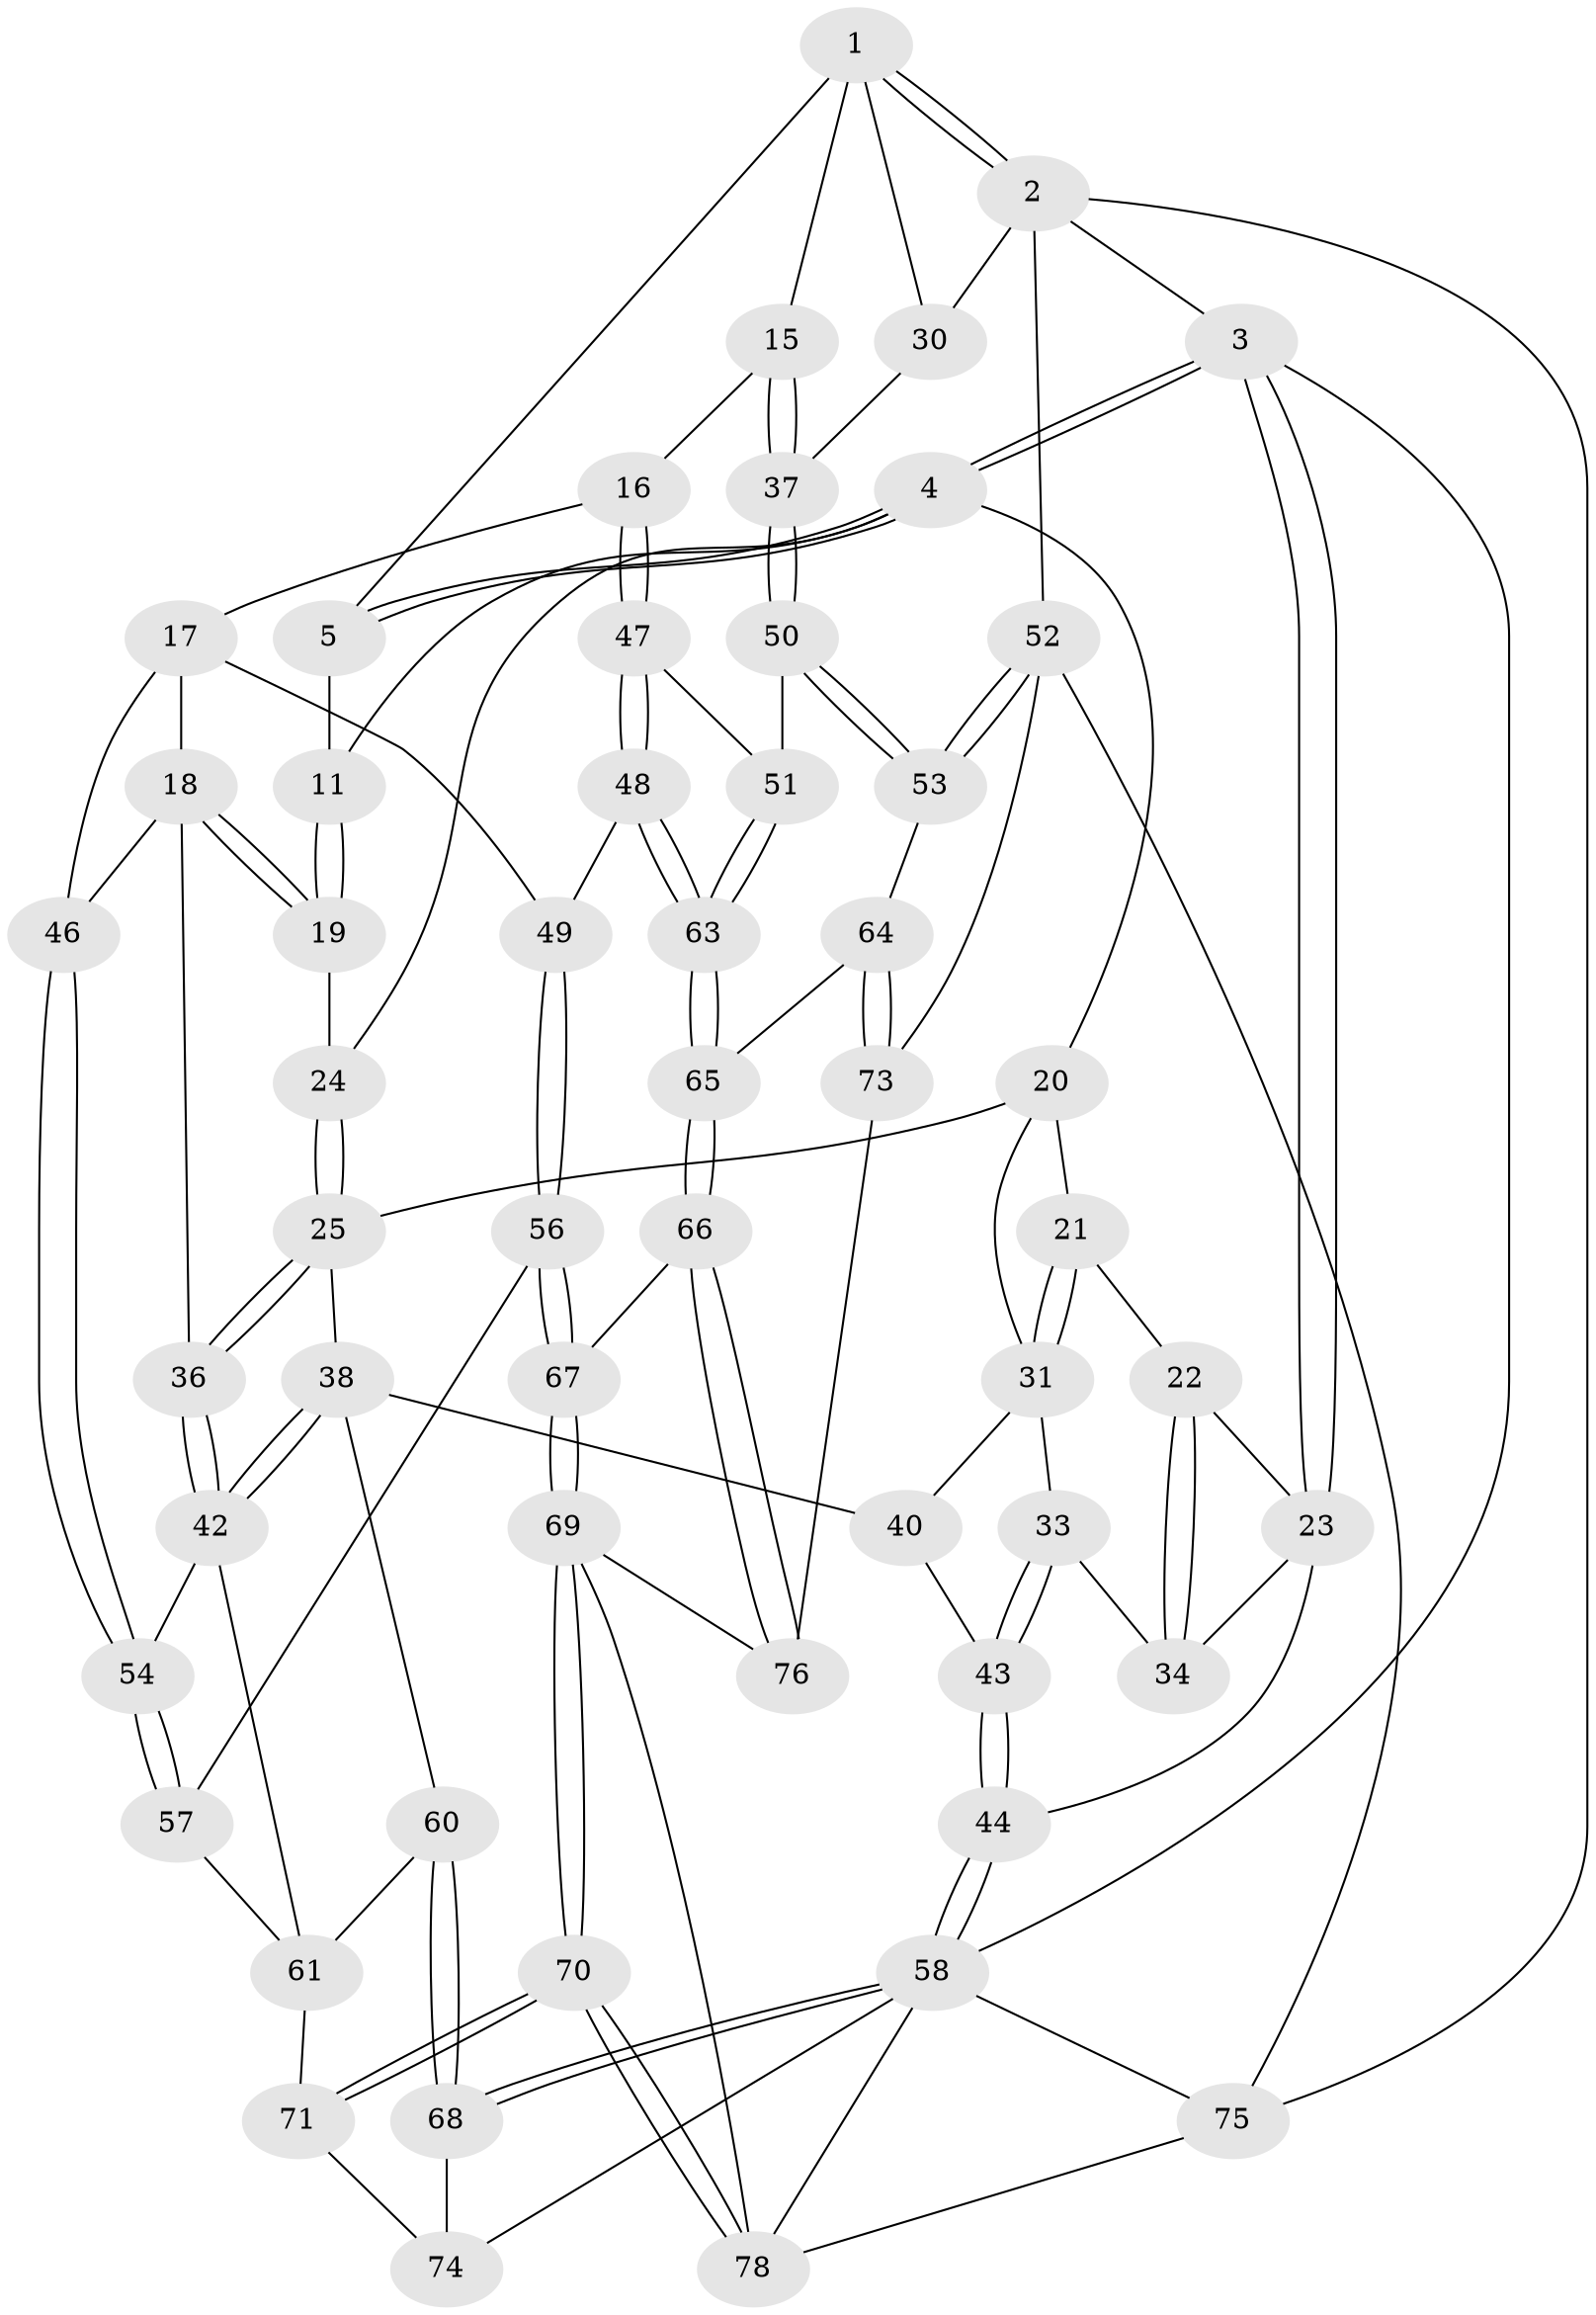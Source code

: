 // original degree distribution, {3: 0.025, 6: 0.1875, 5: 0.575, 4: 0.2125}
// Generated by graph-tools (version 1.1) at 2025/21/03/04/25 18:21:13]
// undirected, 56 vertices, 132 edges
graph export_dot {
graph [start="1"]
  node [color=gray90,style=filled];
  1 [pos="+1+0",super="+6"];
  2 [pos="+1+0",super="+29"];
  3 [pos="+0+0"];
  4 [pos="+0.3078849114136116+0",super="+9"];
  5 [pos="+0.8252563590725502+0",super="+8"];
  11 [pos="+0.608331129482556+0.10194418350386598"];
  15 [pos="+0.7418808465213589+0.3585625370000782"];
  16 [pos="+0.7339849921774999+0.3646442933242925"];
  17 [pos="+0.7124895000861095+0.36924523362809464",super="+45"];
  18 [pos="+0.6478677951285308+0.3661374987934413",super="+35"];
  19 [pos="+0.5597146887743447+0.2846205301317621"];
  20 [pos="+0.2451013962614538+0.05875368198817577",super="+27"];
  21 [pos="+0.07795918773830277+0.24896855397486178"];
  22 [pos="+0+0.24992820288134324"];
  23 [pos="+0+0.18215777440176656",super="+41"];
  24 [pos="+0.44331397481829+0.2529464768682864"];
  25 [pos="+0.35698407262665843+0.37581268533249035",super="+26"];
  30 [pos="+1+0.22686016590709404"];
  31 [pos="+0.18318324776864842+0.37181138421356624",super="+32"];
  33 [pos="+0.06357650449448136+0.45191520261554574"];
  34 [pos="+0.06285154948017843+0.4516468581630477"];
  36 [pos="+0.48779053583268045+0.4624227242704515"];
  37 [pos="+0.9270794990885014+0.47376907325956846"];
  38 [pos="+0.2778429288351451+0.6039127746627271",super="+39"];
  40 [pos="+0.20779944990095298+0.6115206695108258"];
  42 [pos="+0.47941487244212255+0.48135358028339653",super="+55"];
  43 [pos="+0.056349301766829+0.6013682126007316"];
  44 [pos="+0+0.7854301571841751"];
  46 [pos="+0.5758926978157436+0.5628875742187109"];
  47 [pos="+0.7641933150888395+0.4833978551232484"];
  48 [pos="+0.7867664799430797+0.604777110213875"];
  49 [pos="+0.6708640228400922+0.6227669995400761"];
  50 [pos="+0.9916307205982801+0.5608212744742093"];
  51 [pos="+0.9881873979830852+0.5615228230204844"];
  52 [pos="+1+0.5829486078948984",super="+72"];
  53 [pos="+1+0.567686991088039"];
  54 [pos="+0.5253399830652716+0.6314288145810174"];
  56 [pos="+0.6197536258857221+0.7193306062840051"];
  57 [pos="+0.5904315095446833+0.7205193167705329"];
  58 [pos="+0+1",super="+59"];
  60 [pos="+0.28584030992128256+0.6705422765644651"];
  61 [pos="+0.35702995312481456+0.6710657019800345",super="+62"];
  63 [pos="+0.7931818207273085+0.6098076643415082"];
  64 [pos="+0.8770053074051427+0.7561396886823668"];
  65 [pos="+0.8156383617240541+0.7736915242257066"];
  66 [pos="+0.814324796878618+0.7756363799117397"];
  67 [pos="+0.7143069256381583+0.8022887849381173"];
  68 [pos="+0.23481461302351436+0.8064331573356414"];
  69 [pos="+0.6620616161076007+0.9194613860765412",super="+77"];
  70 [pos="+0.5586801930328132+1"];
  71 [pos="+0.4994467147662296+0.8598481236565156"];
  73 [pos="+1+0.830456503421623"];
  74 [pos="+0.2670761018463661+0.8323670565794823"];
  75 [pos="+1+1"];
  76 [pos="+0.8837590739735867+0.9308750321507713"];
  78 [pos="+0.5093118958485294+1",super="+80"];
  1 -- 2;
  1 -- 2;
  1 -- 5 [weight=2];
  1 -- 30;
  1 -- 15;
  2 -- 3;
  2 -- 75;
  2 -- 52;
  2 -- 30;
  3 -- 4;
  3 -- 4;
  3 -- 23;
  3 -- 23;
  3 -- 58;
  4 -- 5;
  4 -- 5;
  4 -- 24;
  4 -- 11;
  4 -- 20;
  5 -- 11;
  11 -- 19;
  11 -- 19;
  15 -- 16;
  15 -- 37;
  15 -- 37;
  16 -- 17;
  16 -- 47;
  16 -- 47;
  17 -- 18;
  17 -- 46;
  17 -- 49;
  18 -- 19;
  18 -- 19;
  18 -- 36;
  18 -- 46;
  19 -- 24;
  20 -- 21;
  20 -- 25;
  20 -- 31;
  21 -- 22;
  21 -- 31;
  21 -- 31;
  22 -- 23;
  22 -- 34;
  22 -- 34;
  23 -- 34;
  23 -- 44;
  24 -- 25;
  24 -- 25;
  25 -- 36;
  25 -- 36;
  25 -- 38;
  30 -- 37;
  31 -- 40;
  31 -- 33;
  33 -- 34;
  33 -- 43;
  33 -- 43;
  36 -- 42;
  36 -- 42;
  37 -- 50;
  37 -- 50;
  38 -- 42;
  38 -- 42;
  38 -- 40;
  38 -- 60;
  40 -- 43;
  42 -- 61;
  42 -- 54;
  43 -- 44;
  43 -- 44;
  44 -- 58;
  44 -- 58;
  46 -- 54;
  46 -- 54;
  47 -- 48;
  47 -- 48;
  47 -- 51;
  48 -- 49;
  48 -- 63;
  48 -- 63;
  49 -- 56;
  49 -- 56;
  50 -- 51;
  50 -- 53;
  50 -- 53;
  51 -- 63;
  51 -- 63;
  52 -- 53;
  52 -- 53;
  52 -- 73;
  52 -- 75;
  53 -- 64;
  54 -- 57;
  54 -- 57;
  56 -- 57;
  56 -- 67;
  56 -- 67;
  57 -- 61;
  58 -- 68;
  58 -- 68;
  58 -- 74;
  58 -- 75;
  58 -- 78;
  60 -- 61;
  60 -- 68;
  60 -- 68;
  61 -- 71;
  63 -- 65;
  63 -- 65;
  64 -- 65;
  64 -- 73;
  64 -- 73;
  65 -- 66;
  65 -- 66;
  66 -- 67;
  66 -- 76;
  66 -- 76;
  67 -- 69;
  67 -- 69;
  68 -- 74;
  69 -- 70;
  69 -- 70;
  69 -- 76;
  69 -- 78;
  70 -- 71;
  70 -- 71;
  70 -- 78;
  70 -- 78;
  71 -- 74;
  73 -- 76;
  75 -- 78;
}

